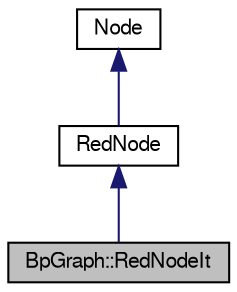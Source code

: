 digraph "BpGraph::RedNodeIt"
{
 // LATEX_PDF_SIZE
  edge [fontname="FreeSans",fontsize="10",labelfontname="FreeSans",labelfontsize="10"];
  node [fontname="FreeSans",fontsize="10",shape=record];
  Node0 [label="BpGraph::RedNodeIt",height=0.2,width=0.4,color="black", fillcolor="grey75", style="filled", fontcolor="black",tooltip="Iterator class for the red nodes."];
  Node1 -> Node0 [dir="back",color="midnightblue",fontsize="10",style="solid",fontname="FreeSans"];
  Node1 [label="RedNode",height=0.2,width=0.4,color="black", fillcolor="white", style="filled",URL="$a04845.html",tooltip="Class to represent red nodes."];
  Node2 -> Node1 [dir="back",color="midnightblue",fontsize="10",style="solid",fontname="FreeSans"];
  Node2 [label="Node",height=0.2,width=0.4,color="black", fillcolor="white", style="filled",URL="$a04841.html",tooltip="The node type of the graph."];
}
